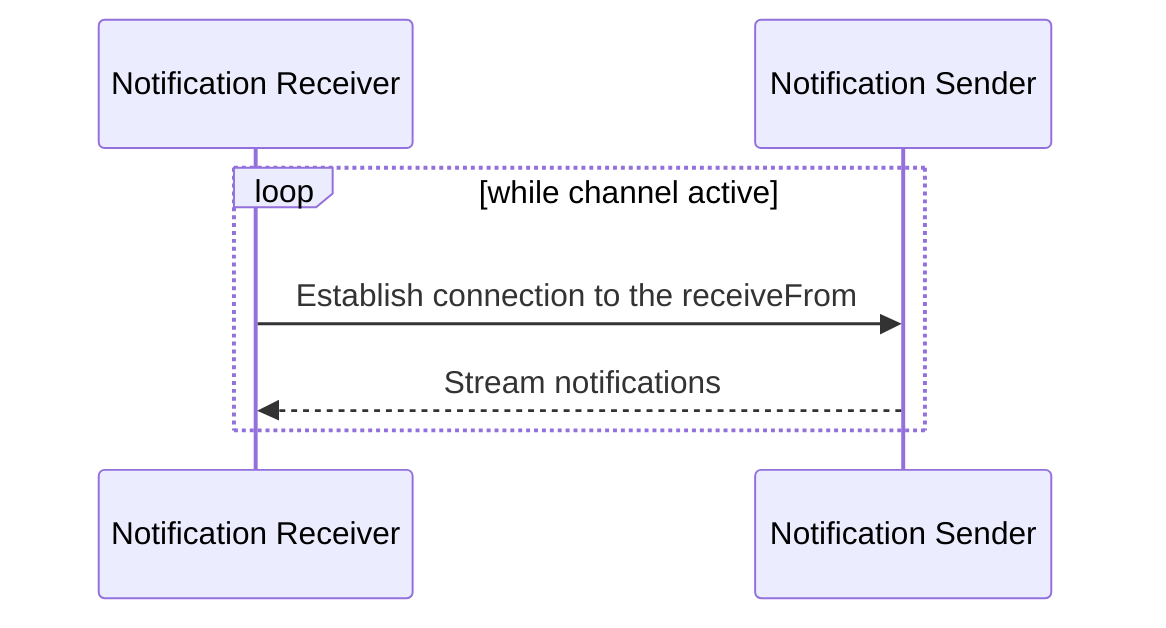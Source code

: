 sequenceDiagram
  participant Notification Receiver
  participant Notification Sender

  loop while channel active
    Notification Receiver ->> Notification Sender: Establish connection to the receiveFrom
    Notification Sender -->> Notification Receiver: Stream notifications
  end